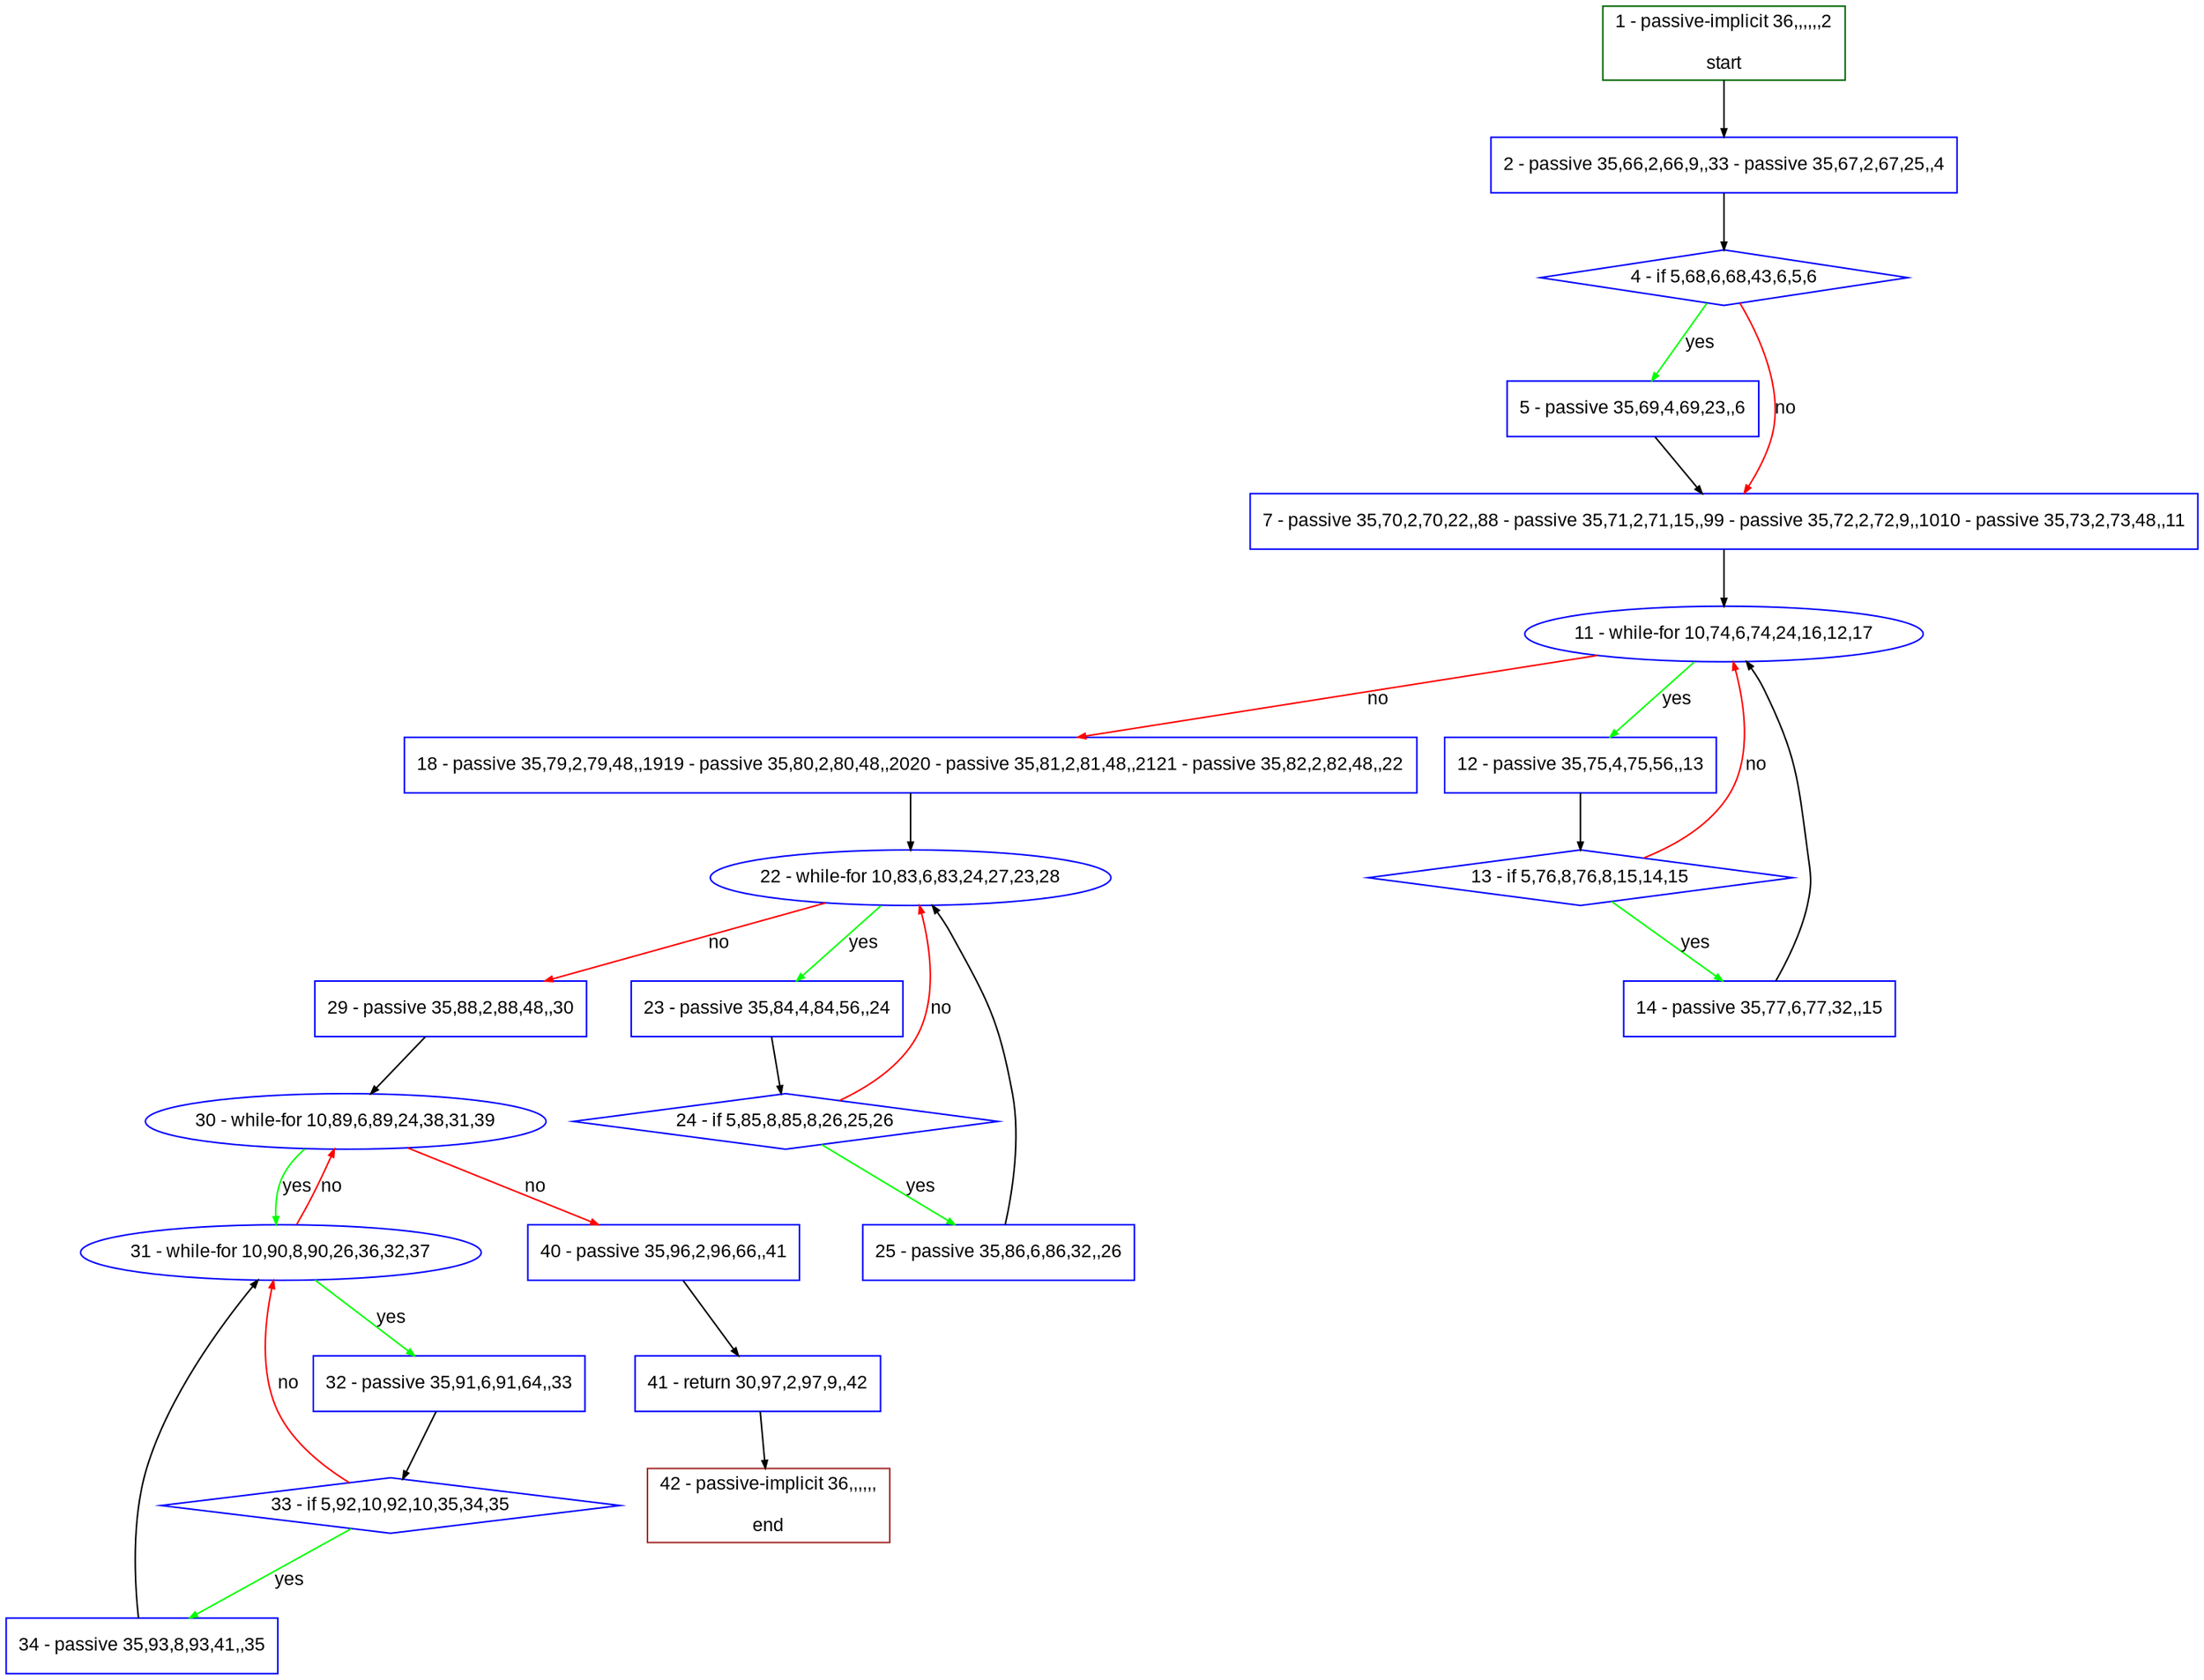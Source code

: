 digraph "" {
  graph [pack="true", label="", fontsize="12", packmode="clust", fontname="Arial", fillcolor="#FFFFCC", bgcolor="white", style="rounded,filled", compound="true"];
  node [node_initialized="no", label="", color="grey", fontsize="12", fillcolor="white", fontname="Arial", style="filled", shape="rectangle", compound="true", fixedsize="false"];
  edge [fontcolor="black", arrowhead="normal", arrowtail="none", arrowsize="0.5", ltail="", label="", color="black", fontsize="12", lhead="", fontname="Arial", dir="forward", compound="true"];
  __N1 [label="2 - passive 35,66,2,66,9,,33 - passive 35,67,2,67,25,,4", color="#0000ff", fillcolor="#ffffff", style="filled", shape="box"];
  __N2 [label="1 - passive-implicit 36,,,,,,2\n\nstart", color="#006400", fillcolor="#ffffff", style="filled", shape="box"];
  __N3 [label="4 - if 5,68,6,68,43,6,5,6", color="#0000ff", fillcolor="#ffffff", style="filled", shape="diamond"];
  __N4 [label="5 - passive 35,69,4,69,23,,6", color="#0000ff", fillcolor="#ffffff", style="filled", shape="box"];
  __N5 [label="7 - passive 35,70,2,70,22,,88 - passive 35,71,2,71,15,,99 - passive 35,72,2,72,9,,1010 - passive 35,73,2,73,48,,11", color="#0000ff", fillcolor="#ffffff", style="filled", shape="box"];
  __N6 [label="11 - while-for 10,74,6,74,24,16,12,17", color="#0000ff", fillcolor="#ffffff", style="filled", shape="oval"];
  __N7 [label="12 - passive 35,75,4,75,56,,13", color="#0000ff", fillcolor="#ffffff", style="filled", shape="box"];
  __N8 [label="18 - passive 35,79,2,79,48,,1919 - passive 35,80,2,80,48,,2020 - passive 35,81,2,81,48,,2121 - passive 35,82,2,82,48,,22", color="#0000ff", fillcolor="#ffffff", style="filled", shape="box"];
  __N9 [label="13 - if 5,76,8,76,8,15,14,15", color="#0000ff", fillcolor="#ffffff", style="filled", shape="diamond"];
  __N10 [label="14 - passive 35,77,6,77,32,,15", color="#0000ff", fillcolor="#ffffff", style="filled", shape="box"];
  __N11 [label="22 - while-for 10,83,6,83,24,27,23,28", color="#0000ff", fillcolor="#ffffff", style="filled", shape="oval"];
  __N12 [label="23 - passive 35,84,4,84,56,,24", color="#0000ff", fillcolor="#ffffff", style="filled", shape="box"];
  __N13 [label="29 - passive 35,88,2,88,48,,30", color="#0000ff", fillcolor="#ffffff", style="filled", shape="box"];
  __N14 [label="24 - if 5,85,8,85,8,26,25,26", color="#0000ff", fillcolor="#ffffff", style="filled", shape="diamond"];
  __N15 [label="25 - passive 35,86,6,86,32,,26", color="#0000ff", fillcolor="#ffffff", style="filled", shape="box"];
  __N16 [label="30 - while-for 10,89,6,89,24,38,31,39", color="#0000ff", fillcolor="#ffffff", style="filled", shape="oval"];
  __N17 [label="31 - while-for 10,90,8,90,26,36,32,37", color="#0000ff", fillcolor="#ffffff", style="filled", shape="oval"];
  __N18 [label="40 - passive 35,96,2,96,66,,41", color="#0000ff", fillcolor="#ffffff", style="filled", shape="box"];
  __N19 [label="32 - passive 35,91,6,91,64,,33", color="#0000ff", fillcolor="#ffffff", style="filled", shape="box"];
  __N20 [label="33 - if 5,92,10,92,10,35,34,35", color="#0000ff", fillcolor="#ffffff", style="filled", shape="diamond"];
  __N21 [label="34 - passive 35,93,8,93,41,,35", color="#0000ff", fillcolor="#ffffff", style="filled", shape="box"];
  __N22 [label="41 - return 30,97,2,97,9,,42", color="#0000ff", fillcolor="#ffffff", style="filled", shape="box"];
  __N23 [label="42 - passive-implicit 36,,,,,,\n\nend", color="#a52a2a", fillcolor="#ffffff", style="filled", shape="box"];
  __N2 -> __N1 [arrowhead="normal", arrowtail="none", color="#000000", label="", dir="forward"];
  __N1 -> __N3 [arrowhead="normal", arrowtail="none", color="#000000", label="", dir="forward"];
  __N3 -> __N4 [arrowhead="normal", arrowtail="none", color="#00ff00", label="yes", dir="forward"];
  __N3 -> __N5 [arrowhead="normal", arrowtail="none", color="#ff0000", label="no", dir="forward"];
  __N4 -> __N5 [arrowhead="normal", arrowtail="none", color="#000000", label="", dir="forward"];
  __N5 -> __N6 [arrowhead="normal", arrowtail="none", color="#000000", label="", dir="forward"];
  __N6 -> __N7 [arrowhead="normal", arrowtail="none", color="#00ff00", label="yes", dir="forward"];
  __N6 -> __N8 [arrowhead="normal", arrowtail="none", color="#ff0000", label="no", dir="forward"];
  __N7 -> __N9 [arrowhead="normal", arrowtail="none", color="#000000", label="", dir="forward"];
  __N9 -> __N6 [arrowhead="normal", arrowtail="none", color="#ff0000", label="no", dir="forward"];
  __N9 -> __N10 [arrowhead="normal", arrowtail="none", color="#00ff00", label="yes", dir="forward"];
  __N10 -> __N6 [arrowhead="normal", arrowtail="none", color="#000000", label="", dir="forward"];
  __N8 -> __N11 [arrowhead="normal", arrowtail="none", color="#000000", label="", dir="forward"];
  __N11 -> __N12 [arrowhead="normal", arrowtail="none", color="#00ff00", label="yes", dir="forward"];
  __N11 -> __N13 [arrowhead="normal", arrowtail="none", color="#ff0000", label="no", dir="forward"];
  __N12 -> __N14 [arrowhead="normal", arrowtail="none", color="#000000", label="", dir="forward"];
  __N14 -> __N11 [arrowhead="normal", arrowtail="none", color="#ff0000", label="no", dir="forward"];
  __N14 -> __N15 [arrowhead="normal", arrowtail="none", color="#00ff00", label="yes", dir="forward"];
  __N15 -> __N11 [arrowhead="normal", arrowtail="none", color="#000000", label="", dir="forward"];
  __N13 -> __N16 [arrowhead="normal", arrowtail="none", color="#000000", label="", dir="forward"];
  __N16 -> __N17 [arrowhead="normal", arrowtail="none", color="#00ff00", label="yes", dir="forward"];
  __N17 -> __N16 [arrowhead="normal", arrowtail="none", color="#ff0000", label="no", dir="forward"];
  __N16 -> __N18 [arrowhead="normal", arrowtail="none", color="#ff0000", label="no", dir="forward"];
  __N17 -> __N19 [arrowhead="normal", arrowtail="none", color="#00ff00", label="yes", dir="forward"];
  __N19 -> __N20 [arrowhead="normal", arrowtail="none", color="#000000", label="", dir="forward"];
  __N20 -> __N17 [arrowhead="normal", arrowtail="none", color="#ff0000", label="no", dir="forward"];
  __N20 -> __N21 [arrowhead="normal", arrowtail="none", color="#00ff00", label="yes", dir="forward"];
  __N21 -> __N17 [arrowhead="normal", arrowtail="none", color="#000000", label="", dir="forward"];
  __N18 -> __N22 [arrowhead="normal", arrowtail="none", color="#000000", label="", dir="forward"];
  __N22 -> __N23 [arrowhead="normal", arrowtail="none", color="#000000", label="", dir="forward"];
}
